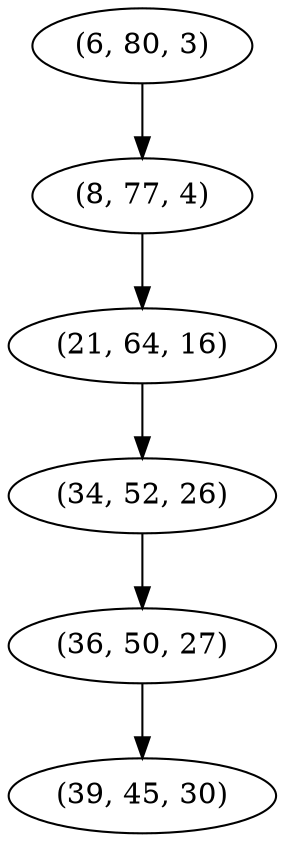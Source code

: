 digraph tree {
    "(6, 80, 3)";
    "(8, 77, 4)";
    "(21, 64, 16)";
    "(34, 52, 26)";
    "(36, 50, 27)";
    "(39, 45, 30)";
    "(6, 80, 3)" -> "(8, 77, 4)";
    "(8, 77, 4)" -> "(21, 64, 16)";
    "(21, 64, 16)" -> "(34, 52, 26)";
    "(34, 52, 26)" -> "(36, 50, 27)";
    "(36, 50, 27)" -> "(39, 45, 30)";
}
